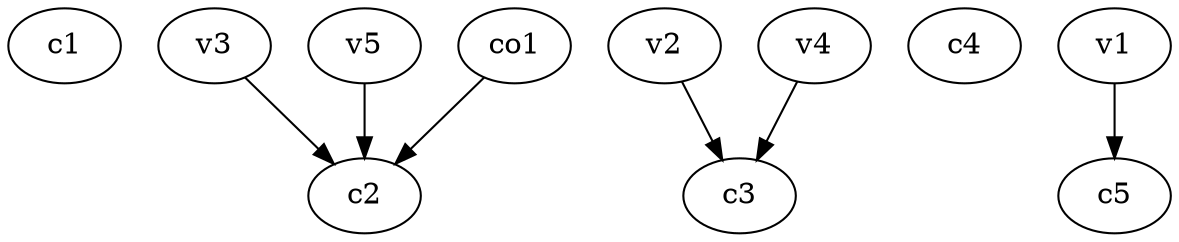 strict digraph  {
c1;
c2;
c3;
c4;
c5;
v1;
v2;
v3;
v4;
v5;
co1;
v1 -> c5  [weight=1];
v2 -> c3  [weight=1];
v3 -> c2  [weight=1];
v4 -> c3  [weight=1];
v5 -> c2  [weight=1];
co1 -> c2  [weight=1];
}
